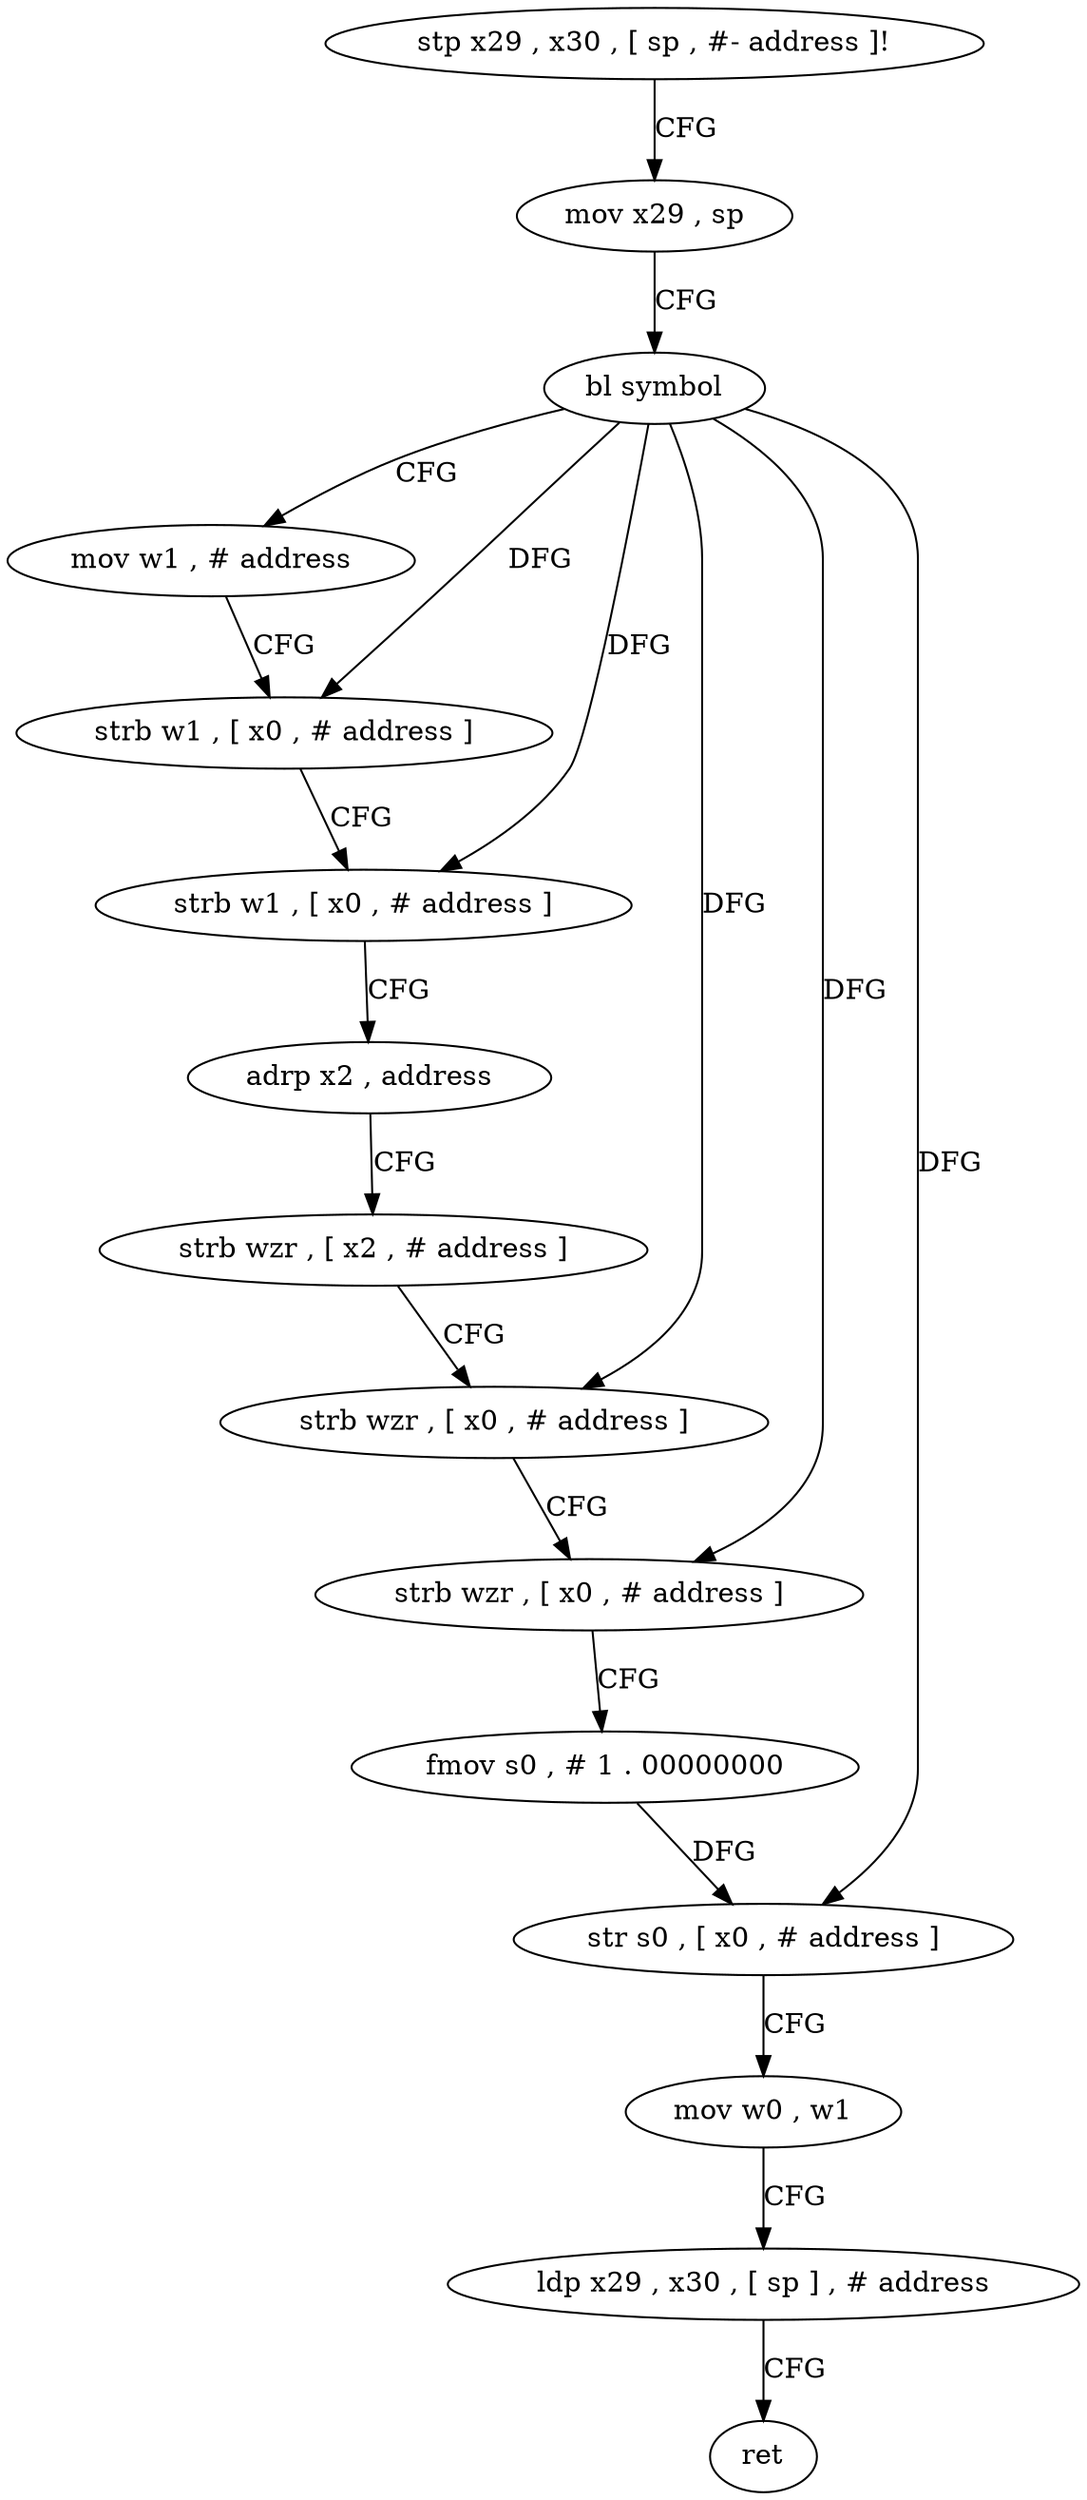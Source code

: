 digraph "func" {
"4245368" [label = "stp x29 , x30 , [ sp , #- address ]!" ]
"4245372" [label = "mov x29 , sp" ]
"4245376" [label = "bl symbol" ]
"4245380" [label = "mov w1 , # address" ]
"4245384" [label = "strb w1 , [ x0 , # address ]" ]
"4245388" [label = "strb w1 , [ x0 , # address ]" ]
"4245392" [label = "adrp x2 , address" ]
"4245396" [label = "strb wzr , [ x2 , # address ]" ]
"4245400" [label = "strb wzr , [ x0 , # address ]" ]
"4245404" [label = "strb wzr , [ x0 , # address ]" ]
"4245408" [label = "fmov s0 , # 1 . 00000000" ]
"4245412" [label = "str s0 , [ x0 , # address ]" ]
"4245416" [label = "mov w0 , w1" ]
"4245420" [label = "ldp x29 , x30 , [ sp ] , # address" ]
"4245424" [label = "ret" ]
"4245368" -> "4245372" [ label = "CFG" ]
"4245372" -> "4245376" [ label = "CFG" ]
"4245376" -> "4245380" [ label = "CFG" ]
"4245376" -> "4245384" [ label = "DFG" ]
"4245376" -> "4245388" [ label = "DFG" ]
"4245376" -> "4245400" [ label = "DFG" ]
"4245376" -> "4245404" [ label = "DFG" ]
"4245376" -> "4245412" [ label = "DFG" ]
"4245380" -> "4245384" [ label = "CFG" ]
"4245384" -> "4245388" [ label = "CFG" ]
"4245388" -> "4245392" [ label = "CFG" ]
"4245392" -> "4245396" [ label = "CFG" ]
"4245396" -> "4245400" [ label = "CFG" ]
"4245400" -> "4245404" [ label = "CFG" ]
"4245404" -> "4245408" [ label = "CFG" ]
"4245408" -> "4245412" [ label = "DFG" ]
"4245412" -> "4245416" [ label = "CFG" ]
"4245416" -> "4245420" [ label = "CFG" ]
"4245420" -> "4245424" [ label = "CFG" ]
}
